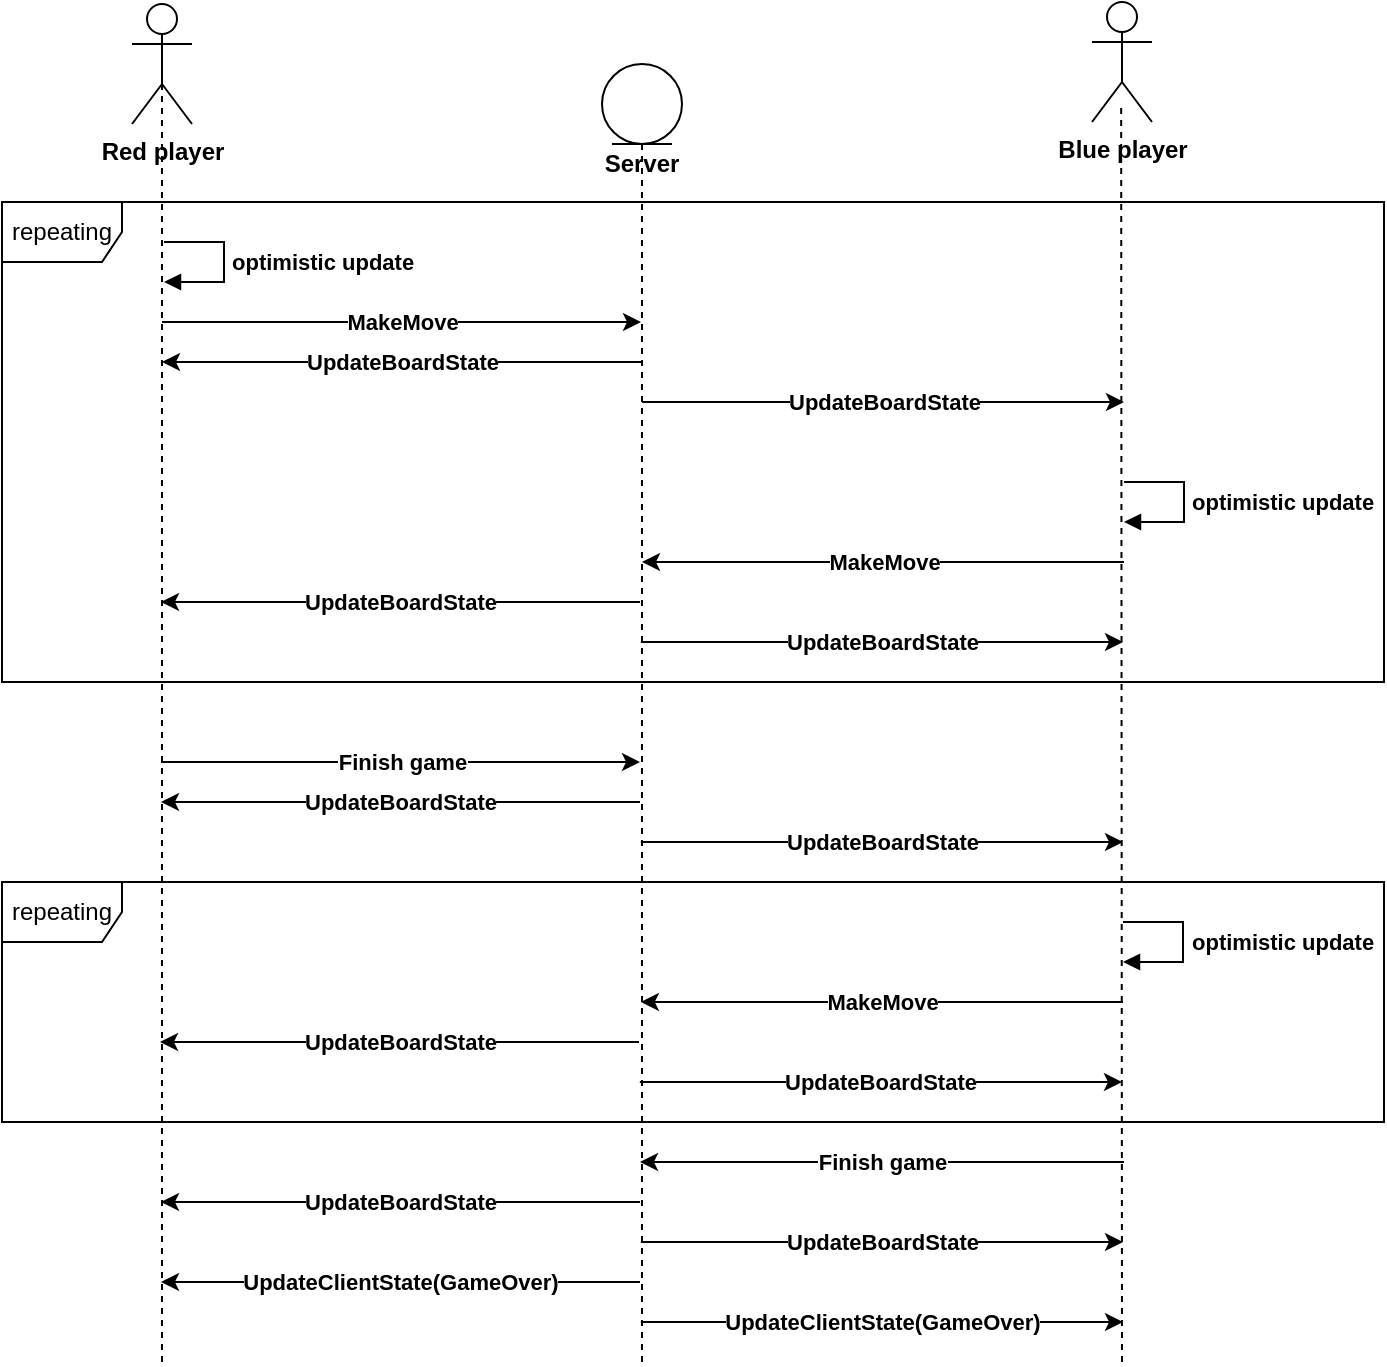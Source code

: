 <mxfile>
    <diagram id="kxeD-s-9KA8B5qhph4Wx" name="Page-1">
        <mxGraphModel dx="2013" dy="1189" grid="1" gridSize="10" guides="1" tooltips="1" connect="1" arrows="1" fold="1" page="1" pageScale="1" pageWidth="827" pageHeight="1169" math="0" shadow="0">
            <root>
                <mxCell id="0"/>
                <mxCell id="1" parent="0"/>
                <mxCell id="50" value="repeating" style="shape=umlFrame;whiteSpace=wrap;html=1;" vertex="1" parent="1">
                    <mxGeometry x="79" y="520" width="691" height="120" as="geometry"/>
                </mxCell>
                <mxCell id="42" value="repeating" style="shape=umlFrame;whiteSpace=wrap;html=1;" vertex="1" parent="1">
                    <mxGeometry x="79" y="180" width="691" height="240" as="geometry"/>
                </mxCell>
                <mxCell id="2" value="Red player" style="shape=umlActor;verticalLabelPosition=bottom;verticalAlign=top;html=1;fontStyle=1" vertex="1" parent="1">
                    <mxGeometry x="144" y="81" width="30" height="60" as="geometry"/>
                </mxCell>
                <mxCell id="3" value="Server" style="shape=umlLifeline;participant=umlEntity;perimeter=lifelinePerimeter;whiteSpace=wrap;html=1;container=1;collapsible=0;recursiveResize=0;verticalAlign=top;spacingTop=36;outlineConnect=0;fontStyle=1" vertex="1" parent="1">
                    <mxGeometry x="379" y="111" width="40" height="649" as="geometry"/>
                </mxCell>
                <mxCell id="4" value="Blue player" style="shape=umlActor;verticalLabelPosition=bottom;verticalAlign=top;html=1;fontStyle=1" vertex="1" parent="1">
                    <mxGeometry x="624" y="80" width="30" height="60" as="geometry"/>
                </mxCell>
                <mxCell id="5" value="" style="endArrow=none;dashed=1;html=1;entryX=0.5;entryY=0.5;entryDx=0;entryDy=0;entryPerimeter=0;fontStyle=1" edge="1" parent="1" target="2">
                    <mxGeometry width="50" height="50" relative="1" as="geometry">
                        <mxPoint x="159" y="760" as="sourcePoint"/>
                        <mxPoint x="299" y="231" as="targetPoint"/>
                        <Array as="points">
                            <mxPoint x="159" y="190"/>
                        </Array>
                    </mxGeometry>
                </mxCell>
                <mxCell id="6" value="" style="endArrow=none;dashed=1;html=1;entryX=0.5;entryY=0.5;entryDx=0;entryDy=0;entryPerimeter=0;fontStyle=1" edge="1" parent="1">
                    <mxGeometry width="50" height="50" relative="1" as="geometry">
                        <mxPoint x="639" y="760" as="sourcePoint"/>
                        <mxPoint x="638.58" y="130" as="targetPoint"/>
                    </mxGeometry>
                </mxCell>
                <mxCell id="7" value="MakeMove" style="endArrow=classic;html=1;fontStyle=1" edge="1" parent="1" target="3">
                    <mxGeometry width="50" height="50" relative="1" as="geometry">
                        <mxPoint x="159" y="240" as="sourcePoint"/>
                        <mxPoint x="469" y="271" as="targetPoint"/>
                    </mxGeometry>
                </mxCell>
                <mxCell id="17" value="UpdateBoardState" style="endArrow=classic;html=1;fontStyle=1" edge="1" parent="1" source="3">
                    <mxGeometry width="50" height="50" relative="1" as="geometry">
                        <mxPoint x="399" y="380" as="sourcePoint"/>
                        <mxPoint x="159" y="260" as="targetPoint"/>
                    </mxGeometry>
                </mxCell>
                <mxCell id="20" value="UpdateBoardState" style="endArrow=classic;html=1;fontStyle=1" edge="1" parent="1" source="3">
                    <mxGeometry width="50" height="50" relative="1" as="geometry">
                        <mxPoint x="408.5" y="230" as="sourcePoint"/>
                        <mxPoint x="640" y="280" as="targetPoint"/>
                    </mxGeometry>
                </mxCell>
                <mxCell id="28" value="optimistic update" style="edgeStyle=orthogonalEdgeStyle;html=1;align=left;spacingLeft=2;endArrow=block;rounded=0;fontStyle=1" edge="1" parent="1">
                    <mxGeometry relative="1" as="geometry">
                        <mxPoint x="160" y="200" as="sourcePoint"/>
                        <Array as="points">
                            <mxPoint x="190" y="200"/>
                            <mxPoint x="190" y="220"/>
                        </Array>
                        <mxPoint x="160" y="220" as="targetPoint"/>
                    </mxGeometry>
                </mxCell>
                <mxCell id="37" value="optimistic update" style="edgeStyle=orthogonalEdgeStyle;html=1;align=left;spacingLeft=2;endArrow=block;rounded=0;fontStyle=1" edge="1" parent="1">
                    <mxGeometry relative="1" as="geometry">
                        <mxPoint x="640" y="320" as="sourcePoint"/>
                        <Array as="points">
                            <mxPoint x="670" y="320"/>
                            <mxPoint x="670" y="340"/>
                        </Array>
                        <mxPoint x="640" y="340" as="targetPoint"/>
                    </mxGeometry>
                </mxCell>
                <mxCell id="38" value="MakeMove" style="endArrow=classic;html=1;fontStyle=1" edge="1" parent="1" target="3">
                    <mxGeometry width="50" height="50" relative="1" as="geometry">
                        <mxPoint x="640" y="360" as="sourcePoint"/>
                        <mxPoint x="639.5" y="370" as="targetPoint"/>
                    </mxGeometry>
                </mxCell>
                <mxCell id="40" value="UpdateBoardState" style="endArrow=classic;html=1;fontStyle=1" edge="1" parent="1">
                    <mxGeometry width="50" height="50" relative="1" as="geometry">
                        <mxPoint x="398" y="380" as="sourcePoint"/>
                        <mxPoint x="158.5" y="380" as="targetPoint"/>
                    </mxGeometry>
                </mxCell>
                <mxCell id="41" value="UpdateBoardState" style="endArrow=classic;html=1;fontStyle=1" edge="1" parent="1">
                    <mxGeometry width="50" height="50" relative="1" as="geometry">
                        <mxPoint x="398.429" y="400" as="sourcePoint"/>
                        <mxPoint x="639.5" y="400" as="targetPoint"/>
                    </mxGeometry>
                </mxCell>
                <mxCell id="47" value="Finish game" style="endArrow=classic;html=1;fontStyle=1" edge="1" parent="1">
                    <mxGeometry width="50" height="50" relative="1" as="geometry">
                        <mxPoint x="158.5" y="460" as="sourcePoint"/>
                        <mxPoint x="398" y="460" as="targetPoint"/>
                    </mxGeometry>
                </mxCell>
                <mxCell id="48" value="UpdateBoardState" style="endArrow=classic;html=1;fontStyle=1" edge="1" parent="1">
                    <mxGeometry width="50" height="50" relative="1" as="geometry">
                        <mxPoint x="398" y="480" as="sourcePoint"/>
                        <mxPoint x="158.5" y="480" as="targetPoint"/>
                    </mxGeometry>
                </mxCell>
                <mxCell id="49" value="UpdateBoardState" style="endArrow=classic;html=1;fontStyle=1" edge="1" parent="1">
                    <mxGeometry width="50" height="50" relative="1" as="geometry">
                        <mxPoint x="398.429" y="500" as="sourcePoint"/>
                        <mxPoint x="639.5" y="500" as="targetPoint"/>
                    </mxGeometry>
                </mxCell>
                <mxCell id="55" value="optimistic update" style="edgeStyle=orthogonalEdgeStyle;html=1;align=left;spacingLeft=2;endArrow=block;rounded=0;fontStyle=1" edge="1" parent="1">
                    <mxGeometry relative="1" as="geometry">
                        <mxPoint x="639.5" y="540" as="sourcePoint"/>
                        <Array as="points">
                            <mxPoint x="669.5" y="540"/>
                            <mxPoint x="669.5" y="560"/>
                        </Array>
                        <mxPoint x="639.5" y="560" as="targetPoint"/>
                    </mxGeometry>
                </mxCell>
                <mxCell id="56" value="MakeMove" style="endArrow=classic;html=1;fontStyle=1" edge="1" parent="1">
                    <mxGeometry width="50" height="50" relative="1" as="geometry">
                        <mxPoint x="639.5" y="580" as="sourcePoint"/>
                        <mxPoint x="398.429" y="580" as="targetPoint"/>
                    </mxGeometry>
                </mxCell>
                <mxCell id="57" value="UpdateBoardState" style="endArrow=classic;html=1;fontStyle=1" edge="1" parent="1">
                    <mxGeometry width="50" height="50" relative="1" as="geometry">
                        <mxPoint x="397.5" y="600" as="sourcePoint"/>
                        <mxPoint x="158" y="600" as="targetPoint"/>
                    </mxGeometry>
                </mxCell>
                <mxCell id="58" value="UpdateBoardState" style="endArrow=classic;html=1;fontStyle=1" edge="1" parent="1">
                    <mxGeometry width="50" height="50" relative="1" as="geometry">
                        <mxPoint x="397.929" y="620" as="sourcePoint"/>
                        <mxPoint x="639" y="620" as="targetPoint"/>
                    </mxGeometry>
                </mxCell>
                <mxCell id="59" value="Finish game" style="endArrow=classic;html=1;fontStyle=1" edge="1" parent="1">
                    <mxGeometry width="50" height="50" relative="1" as="geometry">
                        <mxPoint x="640" y="660" as="sourcePoint"/>
                        <mxPoint x="398" y="660" as="targetPoint"/>
                    </mxGeometry>
                </mxCell>
                <mxCell id="60" value="UpdateBoardState" style="endArrow=classic;html=1;fontStyle=1" edge="1" parent="1">
                    <mxGeometry width="50" height="50" relative="1" as="geometry">
                        <mxPoint x="398" y="680" as="sourcePoint"/>
                        <mxPoint x="158.5" y="680" as="targetPoint"/>
                    </mxGeometry>
                </mxCell>
                <mxCell id="61" value="UpdateBoardState" style="endArrow=classic;html=1;fontStyle=1" edge="1" parent="1">
                    <mxGeometry width="50" height="50" relative="1" as="geometry">
                        <mxPoint x="398.429" y="700" as="sourcePoint"/>
                        <mxPoint x="639.5" y="700" as="targetPoint"/>
                    </mxGeometry>
                </mxCell>
                <mxCell id="63" value="UpdateClientState(GameOver)" style="endArrow=classic;html=1;fontStyle=1" edge="1" parent="1">
                    <mxGeometry width="50" height="50" relative="1" as="geometry">
                        <mxPoint x="398" y="720" as="sourcePoint"/>
                        <mxPoint x="158.5" y="720" as="targetPoint"/>
                    </mxGeometry>
                </mxCell>
                <mxCell id="64" value="UpdateClientState(GameOver)" style="endArrow=classic;html=1;fontStyle=1" edge="1" parent="1">
                    <mxGeometry width="50" height="50" relative="1" as="geometry">
                        <mxPoint x="398.429" y="740" as="sourcePoint"/>
                        <mxPoint x="639.5" y="740" as="targetPoint"/>
                    </mxGeometry>
                </mxCell>
            </root>
        </mxGraphModel>
    </diagram>
</mxfile>